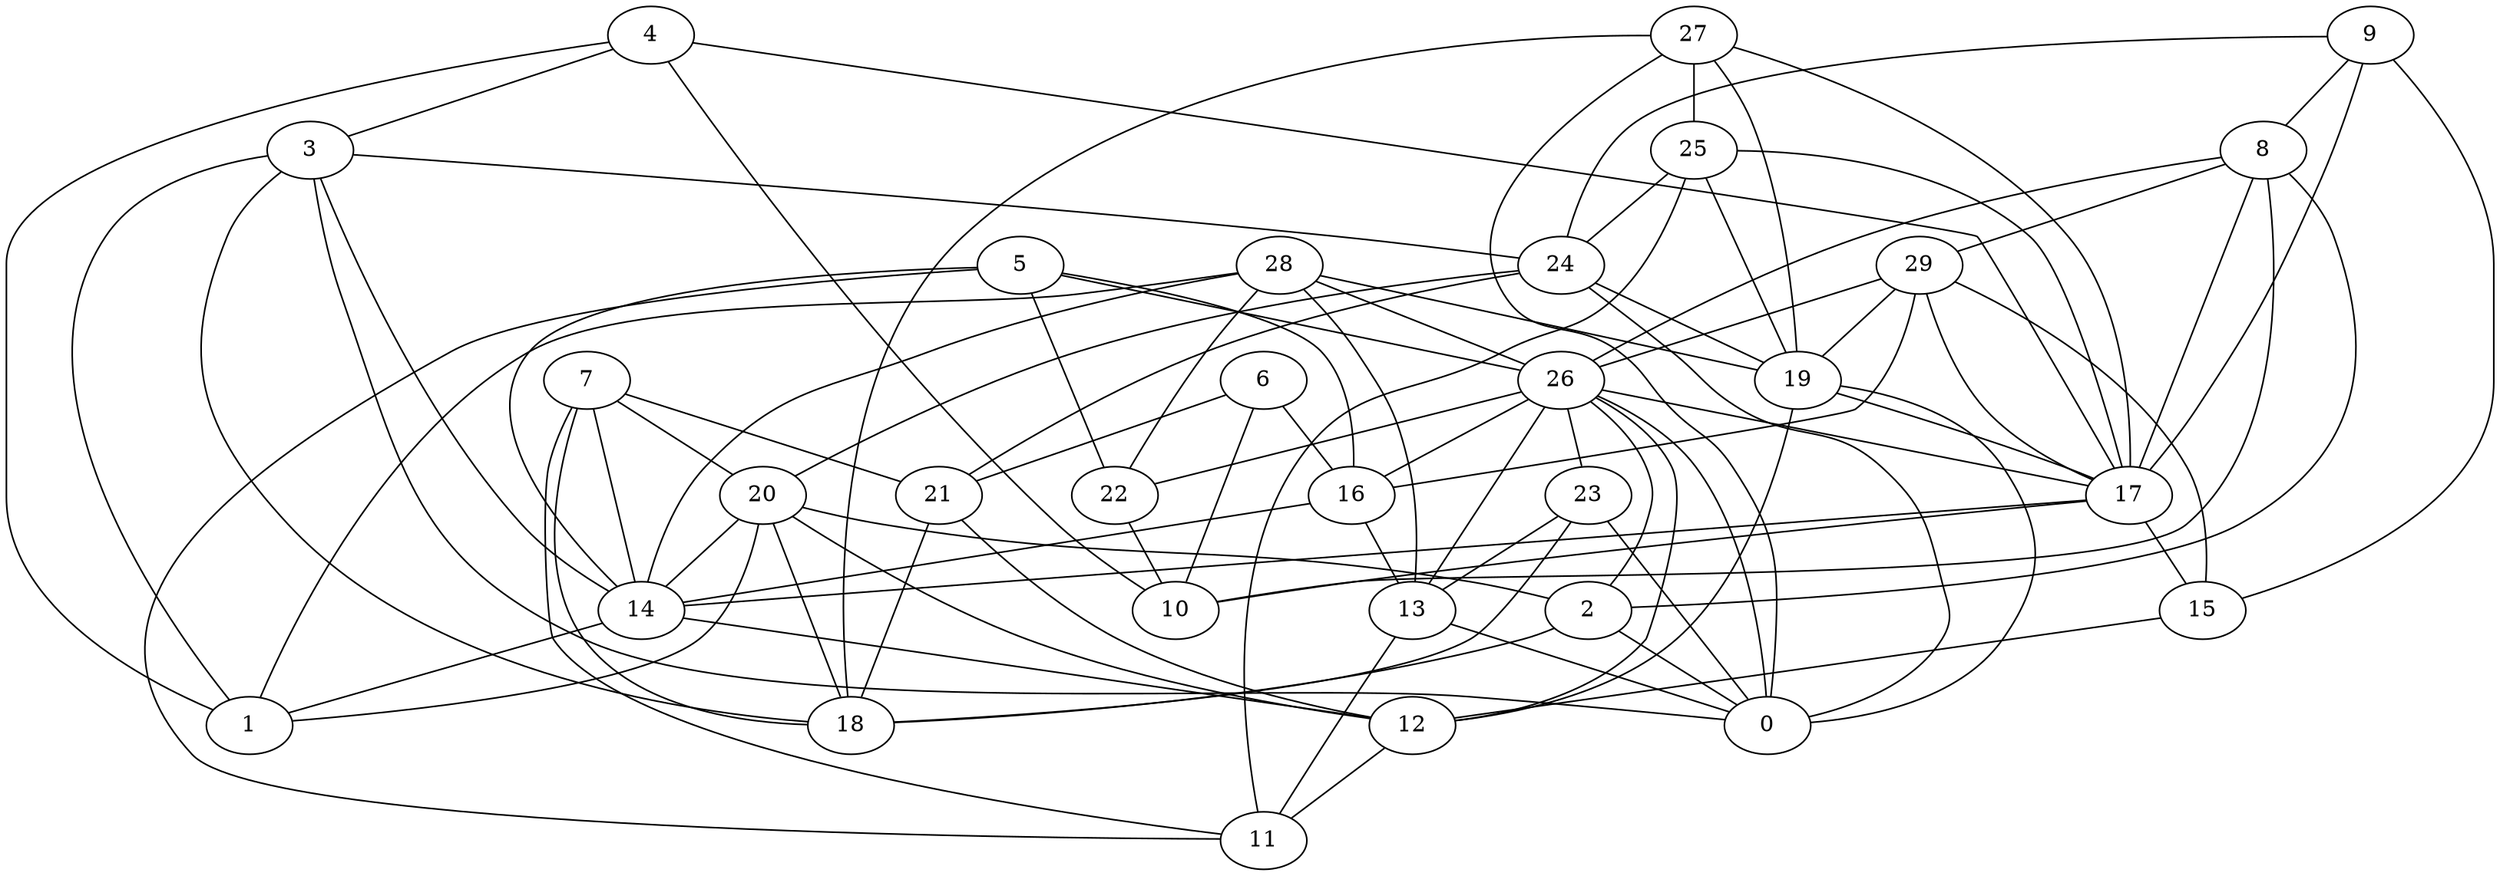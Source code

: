 digraph GG_graph {

subgraph G_graph {
edge [color = black]
"8" -> "17" [dir = none]
"8" -> "26" [dir = none]
"8" -> "2" [dir = none]
"8" -> "29" [dir = none]
"8" -> "10" [dir = none]
"16" -> "13" [dir = none]
"13" -> "0" [dir = none]
"29" -> "26" [dir = none]
"29" -> "17" [dir = none]
"15" -> "12" [dir = none]
"14" -> "1" [dir = none]
"26" -> "13" [dir = none]
"26" -> "17" [dir = none]
"26" -> "12" [dir = none]
"26" -> "16" [dir = none]
"26" -> "0" [dir = none]
"26" -> "22" [dir = none]
"26" -> "23" [dir = none]
"9" -> "15" [dir = none]
"9" -> "17" [dir = none]
"9" -> "8" [dir = none]
"12" -> "11" [dir = none]
"28" -> "13" [dir = none]
"28" -> "14" [dir = none]
"28" -> "1" [dir = none]
"28" -> "22" [dir = none]
"17" -> "14" [dir = none]
"17" -> "10" [dir = none]
"17" -> "15" [dir = none]
"19" -> "17" [dir = none]
"3" -> "18" [dir = none]
"3" -> "14" [dir = none]
"6" -> "21" [dir = none]
"6" -> "10" [dir = none]
"24" -> "20" [dir = none]
"24" -> "0" [dir = none]
"27" -> "18" [dir = none]
"27" -> "0" [dir = none]
"27" -> "25" [dir = none]
"7" -> "14" [dir = none]
"7" -> "11" [dir = none]
"7" -> "21" [dir = none]
"7" -> "18" [dir = none]
"20" -> "2" [dir = none]
"20" -> "1" [dir = none]
"20" -> "12" [dir = none]
"20" -> "14" [dir = none]
"4" -> "1" [dir = none]
"4" -> "10" [dir = none]
"21" -> "12" [dir = none]
"23" -> "18" [dir = none]
"23" -> "13" [dir = none]
"5" -> "22" [dir = none]
"5" -> "14" [dir = none]
"5" -> "11" [dir = none]
"25" -> "19" [dir = none]
"25" -> "17" [dir = none]
"2" -> "0" [dir = none]
"4" -> "17" [dir = none]
"22" -> "10" [dir = none]
"5" -> "16" [dir = none]
"21" -> "18" [dir = none]
"28" -> "26" [dir = none]
"9" -> "24" [dir = none]
"7" -> "20" [dir = none]
"3" -> "1" [dir = none]
"26" -> "2" [dir = none]
"24" -> "21" [dir = none]
"25" -> "11" [dir = none]
"25" -> "24" [dir = none]
"27" -> "17" [dir = none]
"13" -> "11" [dir = none]
"6" -> "16" [dir = none]
"2" -> "18" [dir = none]
"5" -> "26" [dir = none]
"4" -> "3" [dir = none]
"16" -> "14" [dir = none]
"14" -> "12" [dir = none]
"29" -> "15" [dir = none]
"29" -> "19" [dir = none]
"3" -> "24" [dir = none]
"19" -> "0" [dir = none]
"28" -> "19" [dir = none]
"24" -> "19" [dir = none]
"27" -> "19" [dir = none]
"20" -> "18" [dir = none]
"3" -> "0" [dir = none]
"23" -> "0" [dir = none]
"29" -> "16" [dir = none]
"19" -> "12" [dir = none]
}

}
